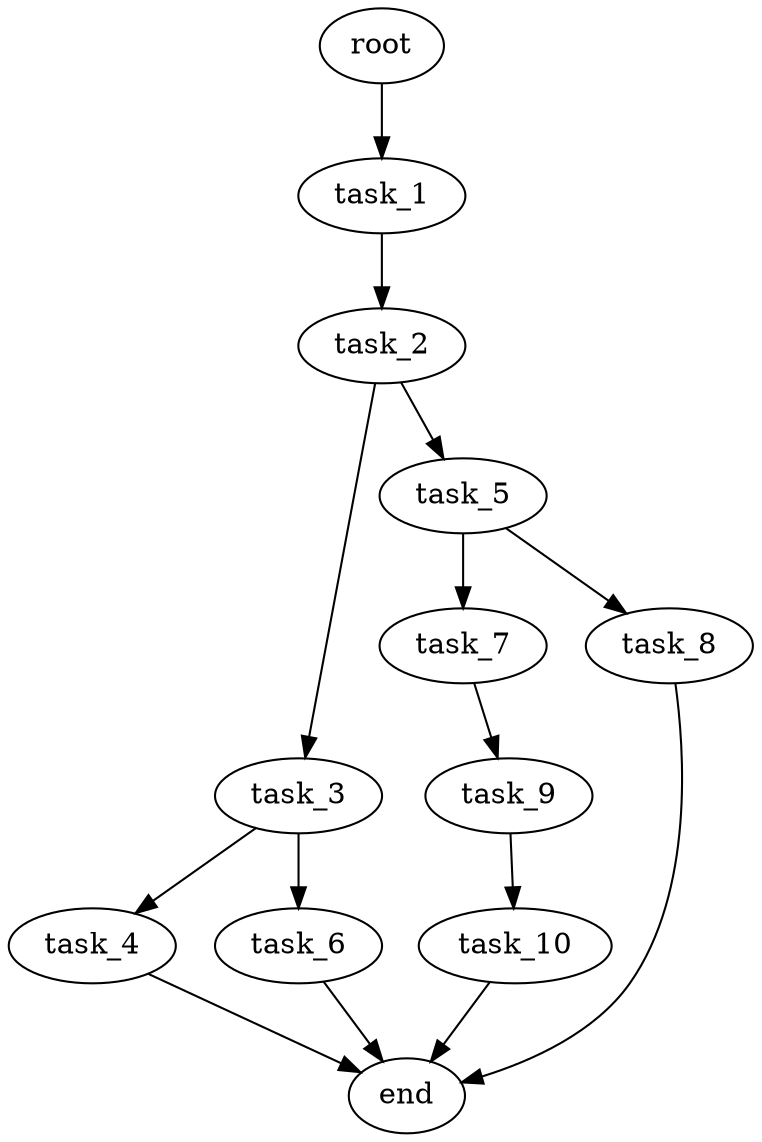 digraph G {
  root [size="0.000000e+00"];
  task_1 [size="1.263084e+10"];
  task_2 [size="6.694919e+10"];
  task_3 [size="5.640132e+10"];
  task_4 [size="2.180427e+10"];
  task_5 [size="6.994950e+10"];
  task_6 [size="7.669214e+10"];
  task_7 [size="1.678724e+10"];
  task_8 [size="6.072868e+10"];
  task_9 [size="7.479509e+10"];
  task_10 [size="1.146214e+10"];
  end [size="0.000000e+00"];

  root -> task_1 [size="1.000000e-12"];
  task_1 -> task_2 [size="6.694919e+08"];
  task_2 -> task_3 [size="5.640132e+08"];
  task_2 -> task_5 [size="6.994950e+08"];
  task_3 -> task_4 [size="2.180427e+08"];
  task_3 -> task_6 [size="7.669214e+08"];
  task_4 -> end [size="1.000000e-12"];
  task_5 -> task_7 [size="1.678724e+08"];
  task_5 -> task_8 [size="6.072868e+08"];
  task_6 -> end [size="1.000000e-12"];
  task_7 -> task_9 [size="7.479509e+08"];
  task_8 -> end [size="1.000000e-12"];
  task_9 -> task_10 [size="1.146214e+08"];
  task_10 -> end [size="1.000000e-12"];
}
